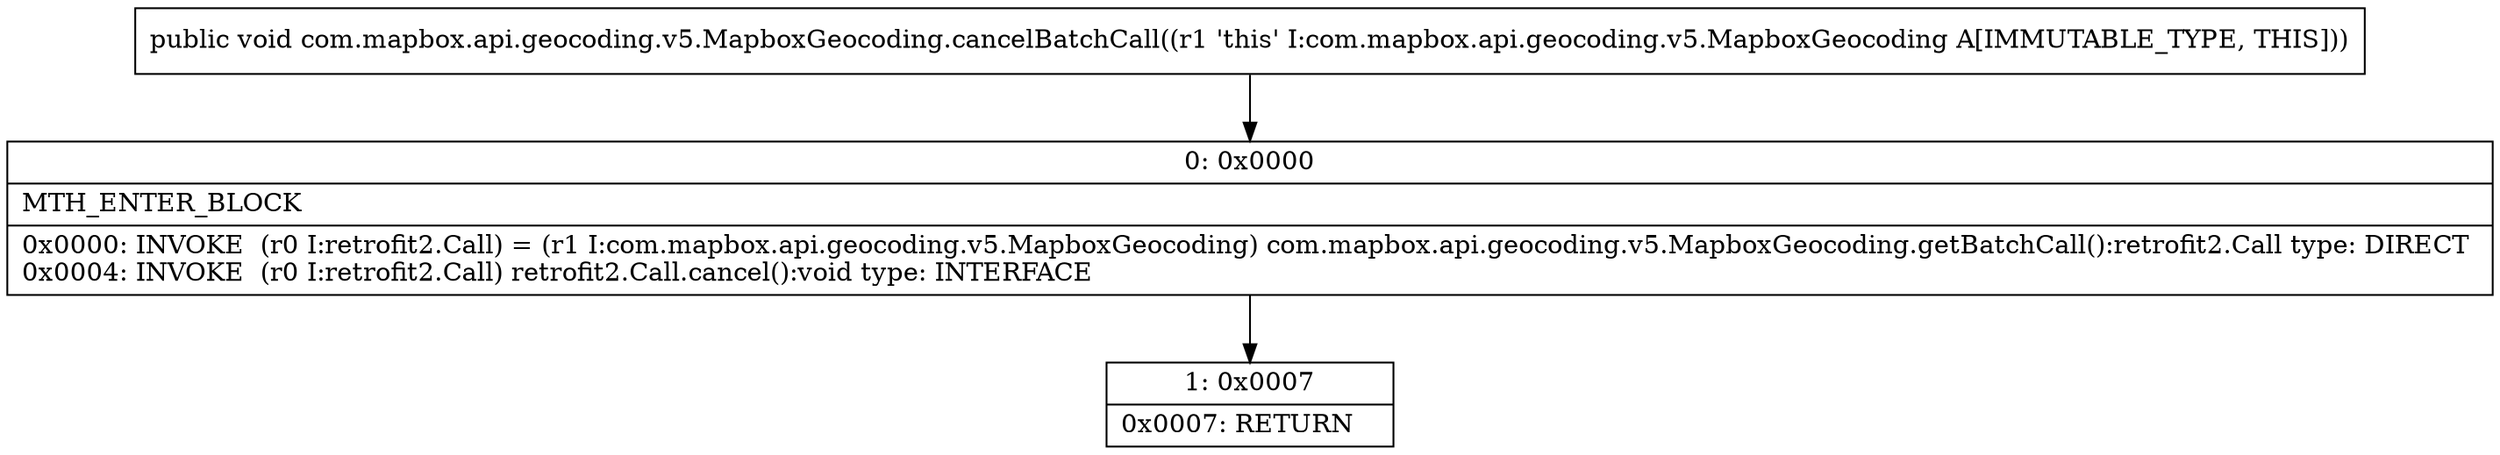 digraph "CFG forcom.mapbox.api.geocoding.v5.MapboxGeocoding.cancelBatchCall()V" {
Node_0 [shape=record,label="{0\:\ 0x0000|MTH_ENTER_BLOCK\l|0x0000: INVOKE  (r0 I:retrofit2.Call) = (r1 I:com.mapbox.api.geocoding.v5.MapboxGeocoding) com.mapbox.api.geocoding.v5.MapboxGeocoding.getBatchCall():retrofit2.Call type: DIRECT \l0x0004: INVOKE  (r0 I:retrofit2.Call) retrofit2.Call.cancel():void type: INTERFACE \l}"];
Node_1 [shape=record,label="{1\:\ 0x0007|0x0007: RETURN   \l}"];
MethodNode[shape=record,label="{public void com.mapbox.api.geocoding.v5.MapboxGeocoding.cancelBatchCall((r1 'this' I:com.mapbox.api.geocoding.v5.MapboxGeocoding A[IMMUTABLE_TYPE, THIS])) }"];
MethodNode -> Node_0;
Node_0 -> Node_1;
}

